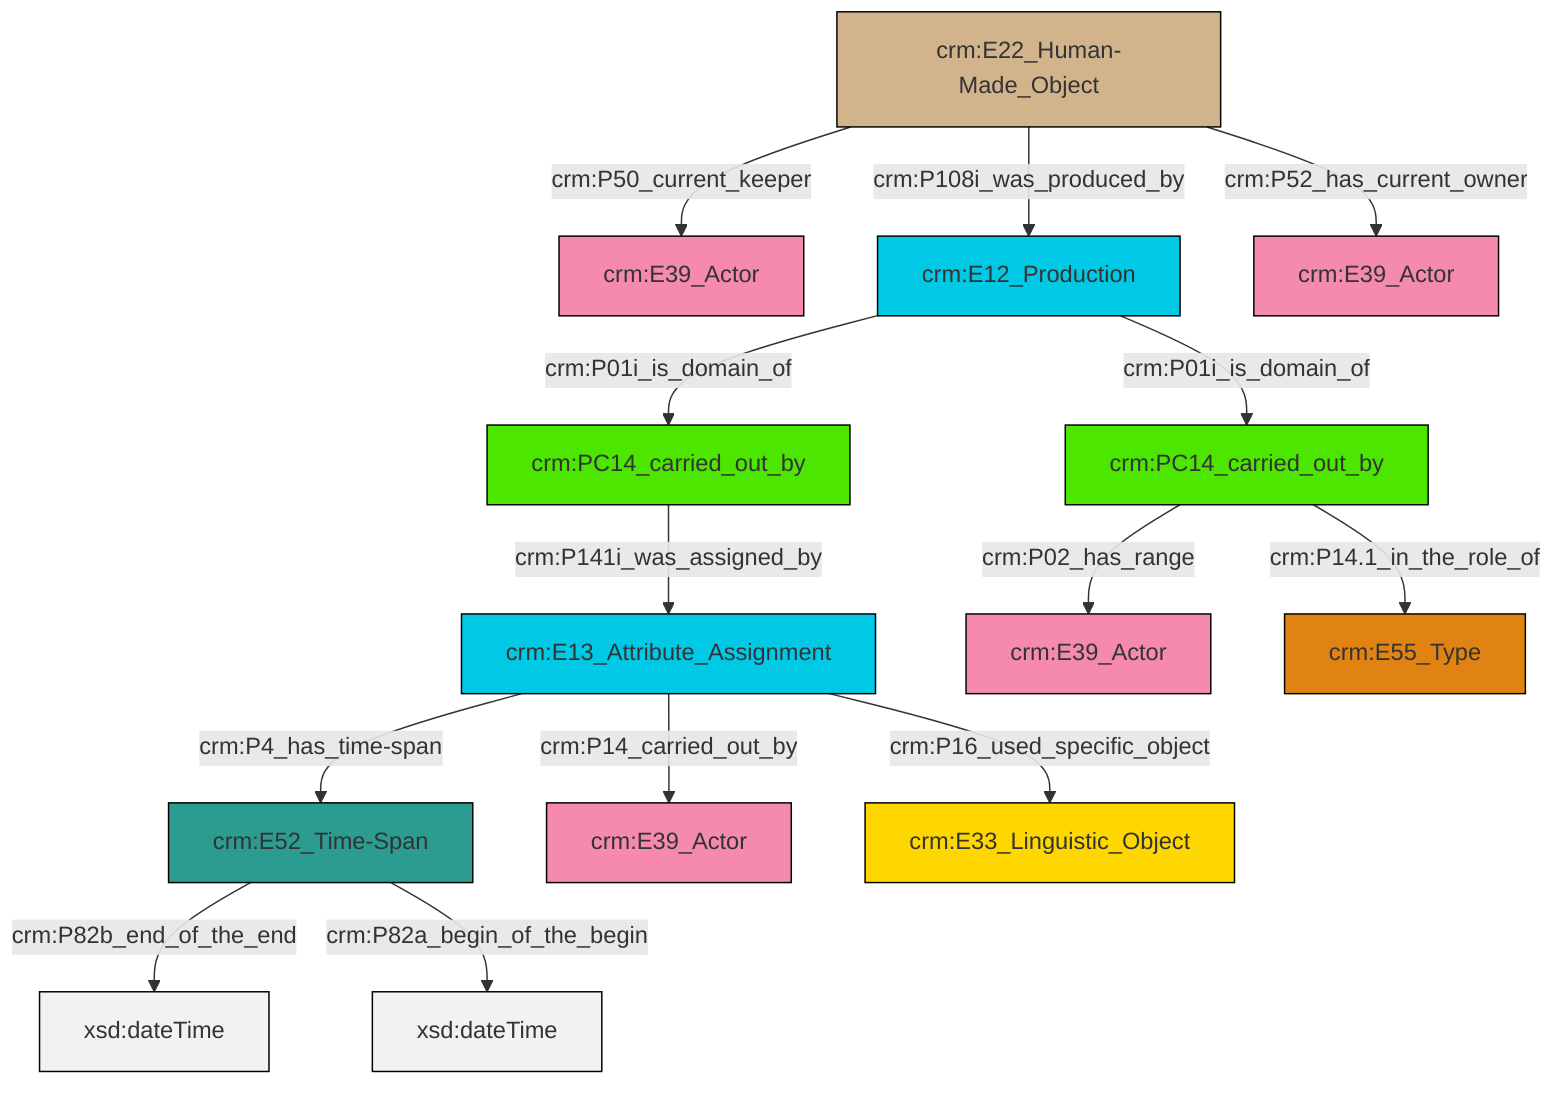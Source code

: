 graph TD
classDef Literal fill:#f2f2f2,stroke:#000000;
classDef CRM_Entity fill:#FFFFFF,stroke:#000000;
classDef Temporal_Entity fill:#00C9E6, stroke:#000000;
classDef Type fill:#E18312, stroke:#000000;
classDef Time-Span fill:#2C9C91, stroke:#000000;
classDef Appellation fill:#FFEB7F, stroke:#000000;
classDef Place fill:#008836, stroke:#000000;
classDef Persistent_Item fill:#B266B2, stroke:#000000;
classDef Conceptual_Object fill:#FFD700, stroke:#000000;
classDef Physical_Thing fill:#D2B48C, stroke:#000000;
classDef Actor fill:#f58aad, stroke:#000000;
classDef PC_Classes fill:#4ce600, stroke:#000000;
classDef Multi fill:#cccccc,stroke:#000000;

0["crm:E52_Time-Span"]:::Time-Span -->|crm:P82b_end_of_the_end| 1[xsd:dateTime]:::Literal
5["crm:E22_Human-Made_Object"]:::Physical_Thing -->|crm:P50_current_keeper| 6["crm:E39_Actor"]:::Actor
2["crm:PC14_carried_out_by"]:::PC_Classes -->|crm:P141i_was_assigned_by| 7["crm:E13_Attribute_Assignment"]:::Temporal_Entity
5["crm:E22_Human-Made_Object"]:::Physical_Thing -->|crm:P108i_was_produced_by| 8["crm:E12_Production"]:::Temporal_Entity
8["crm:E12_Production"]:::Temporal_Entity -->|crm:P01i_is_domain_of| 2["crm:PC14_carried_out_by"]:::PC_Classes
5["crm:E22_Human-Made_Object"]:::Physical_Thing -->|crm:P52_has_current_owner| 14["crm:E39_Actor"]:::Actor
15["crm:PC14_carried_out_by"]:::PC_Classes -->|crm:P02_has_range| 10["crm:E39_Actor"]:::Actor
7["crm:E13_Attribute_Assignment"]:::Temporal_Entity -->|crm:P4_has_time-span| 0["crm:E52_Time-Span"]:::Time-Span
0["crm:E52_Time-Span"]:::Time-Span -->|crm:P82a_begin_of_the_begin| 16[xsd:dateTime]:::Literal
7["crm:E13_Attribute_Assignment"]:::Temporal_Entity -->|crm:P14_carried_out_by| 12["crm:E39_Actor"]:::Actor
15["crm:PC14_carried_out_by"]:::PC_Classes -->|crm:P14.1_in_the_role_of| 17["crm:E55_Type"]:::Type
8["crm:E12_Production"]:::Temporal_Entity -->|crm:P01i_is_domain_of| 15["crm:PC14_carried_out_by"]:::PC_Classes
7["crm:E13_Attribute_Assignment"]:::Temporal_Entity -->|crm:P16_used_specific_object| 21["crm:E33_Linguistic_Object"]:::Conceptual_Object